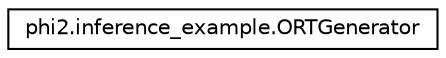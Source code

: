 digraph "Graphical Class Hierarchy"
{
 // LATEX_PDF_SIZE
  edge [fontname="Helvetica",fontsize="10",labelfontname="Helvetica",labelfontsize="10"];
  node [fontname="Helvetica",fontsize="10",shape=record];
  rankdir="LR";
  Node0 [label="phi2.inference_example.ORTGenerator",height=0.2,width=0.4,color="black", fillcolor="white", style="filled",URL="$classphi2_1_1inference__example_1_1ORTGenerator.html",tooltip=" "];
}

